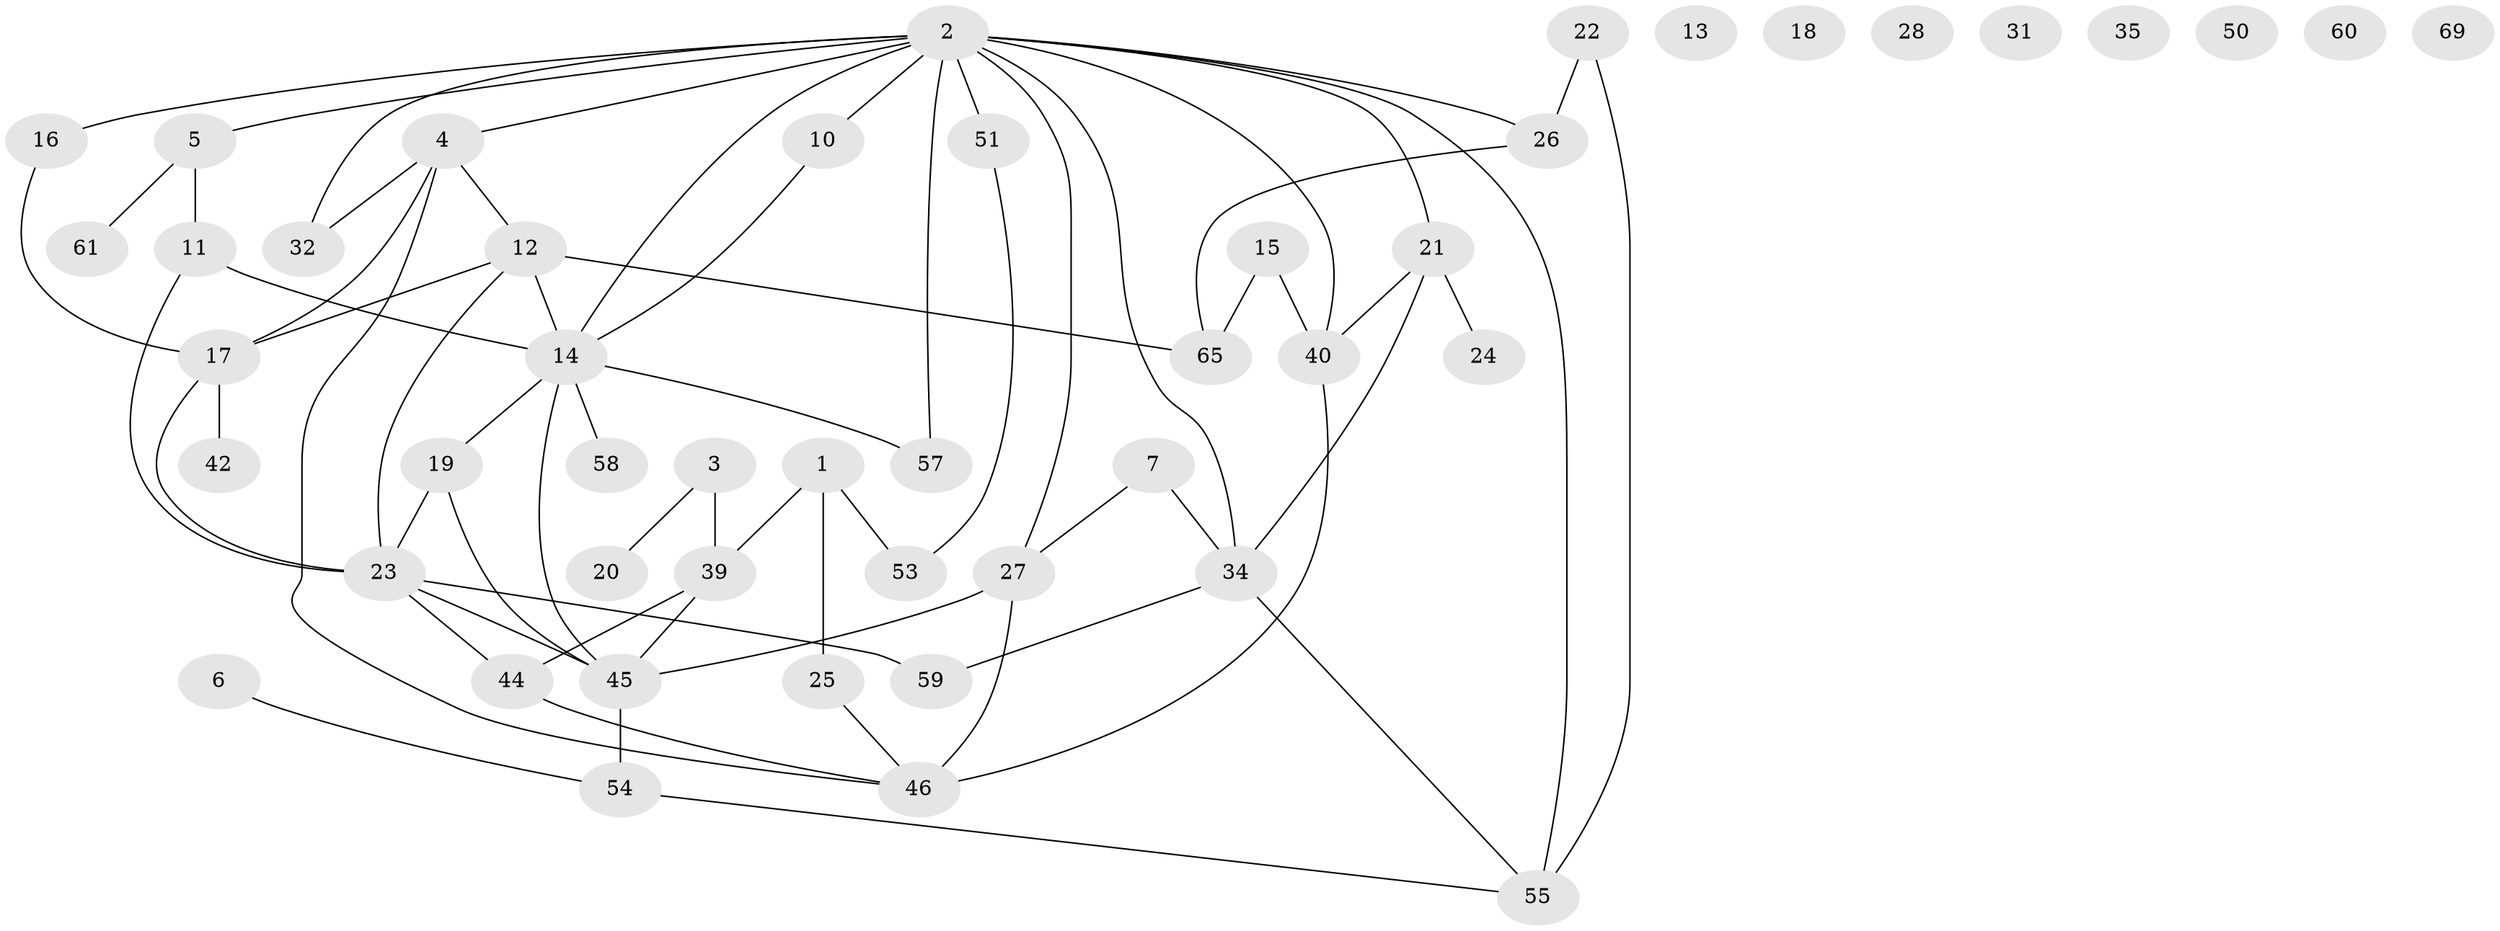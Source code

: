 // original degree distribution, {3: 0.2318840579710145, 5: 0.10144927536231885, 1: 0.17391304347826086, 2: 0.2028985507246377, 6: 0.057971014492753624, 0: 0.10144927536231885, 7: 0.014492753623188406, 4: 0.11594202898550725}
// Generated by graph-tools (version 1.1) at 2025/16/03/04/25 18:16:46]
// undirected, 48 vertices, 67 edges
graph export_dot {
graph [start="1"]
  node [color=gray90,style=filled];
  1;
  2 [super="+33+41+9"];
  3 [super="+8"];
  4 [super="+43+30"];
  5;
  6;
  7;
  10;
  11 [super="+47"];
  12;
  13;
  14 [super="+29"];
  15;
  16;
  17 [super="+36"];
  18 [super="+66"];
  19;
  20;
  21;
  22;
  23 [super="+38"];
  24;
  25 [super="+68"];
  26;
  27 [super="+52"];
  28;
  31;
  32;
  34;
  35;
  39 [super="+63"];
  40 [super="+48"];
  42;
  44;
  45;
  46 [super="+49"];
  50;
  51;
  53;
  54;
  55;
  57;
  58;
  59;
  60;
  61 [super="+62"];
  65;
  69;
  1 -- 39;
  1 -- 53;
  1 -- 25;
  2 -- 21 [weight=2];
  2 -- 51;
  2 -- 32;
  2 -- 34;
  2 -- 57 [weight=2];
  2 -- 27;
  2 -- 16;
  2 -- 26 [weight=2];
  2 -- 4;
  2 -- 40;
  2 -- 10 [weight=2];
  2 -- 5;
  2 -- 55;
  2 -- 14;
  3 -- 20;
  3 -- 39;
  4 -- 12;
  4 -- 32;
  4 -- 46;
  4 -- 17;
  5 -- 11;
  5 -- 61;
  6 -- 54;
  7 -- 34;
  7 -- 27;
  10 -- 14;
  11 -- 14;
  11 -- 23;
  12 -- 65;
  12 -- 14;
  12 -- 23;
  12 -- 17;
  14 -- 45;
  14 -- 57;
  14 -- 58;
  14 -- 19;
  15 -- 40;
  15 -- 65;
  16 -- 17;
  17 -- 23;
  17 -- 42;
  19 -- 45;
  19 -- 23;
  21 -- 24;
  21 -- 34;
  21 -- 40;
  22 -- 26;
  22 -- 55;
  23 -- 45;
  23 -- 59;
  23 -- 44;
  25 -- 46;
  26 -- 65;
  27 -- 45;
  27 -- 46 [weight=2];
  34 -- 55;
  34 -- 59;
  39 -- 44;
  39 -- 45;
  40 -- 46;
  44 -- 46;
  45 -- 54;
  51 -- 53;
  54 -- 55;
}
